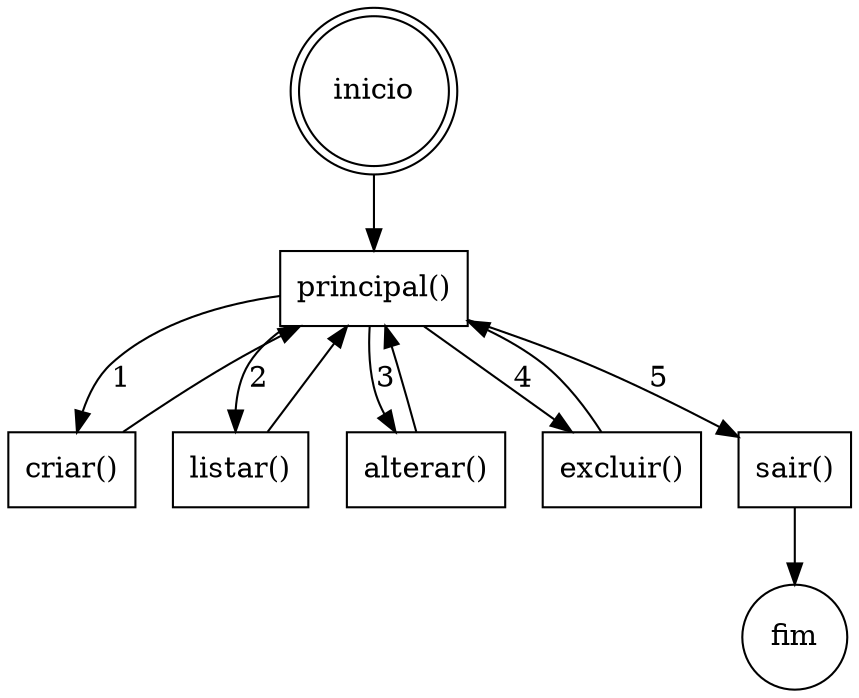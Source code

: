 digraph G {
   node[shape="rectangle"];
   inicio[shape="doublecircle"];
   principal[label="principal()"];
   criar[label="criar()"];
   listar[label="listar()"];
   alterar[label="alterar()"];
   excluir[label="excluir()"];
   sair[label="sair()"];
   fim[shape="circle"];
   inicio -> principal;
   principal -> criar[label="1"];
   principal -> listar[label="2"];
   principal -> sair[label="5"];
   sair -> fim;
   principal -> alterar[label="3"];
   principal -> excluir[label="4"];
   {criar,listar,alterar,excluir} -> principal;
}
